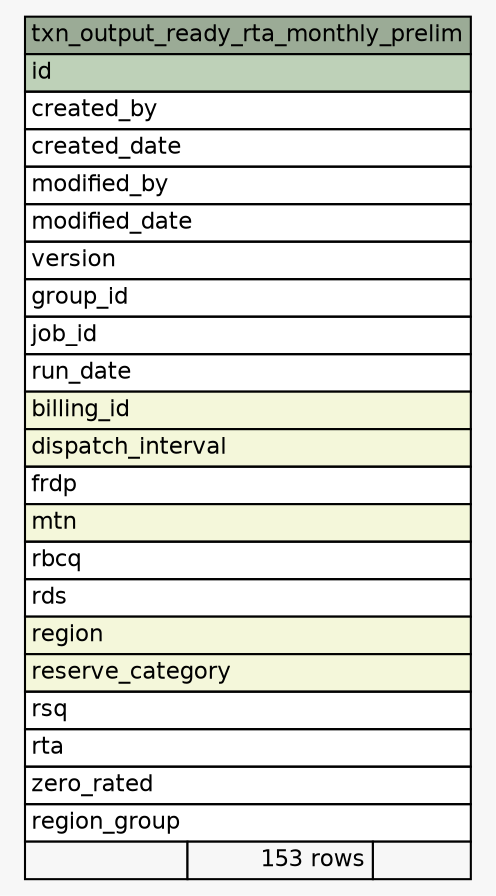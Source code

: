 // dot 2.36.0 on Mac OS X 10.12.6
// SchemaSpy rev 590
digraph "txn_output_ready_rta_monthly_prelim" {
  graph [
    rankdir="RL"
    bgcolor="#f7f7f7"
    nodesep="0.18"
    ranksep="0.46"
    fontname="Helvetica"
    fontsize="11"
  ];
  node [
    fontname="Helvetica"
    fontsize="11"
    shape="plaintext"
  ];
  edge [
    arrowsize="0.8"
  ];
  "txn_output_ready_rta_monthly_prelim" [
    label=<
    <TABLE BORDER="0" CELLBORDER="1" CELLSPACING="0" BGCOLOR="#ffffff">
      <TR><TD COLSPAN="3" BGCOLOR="#9bab96" ALIGN="CENTER">txn_output_ready_rta_monthly_prelim</TD></TR>
      <TR><TD PORT="id" COLSPAN="3" BGCOLOR="#bed1b8" ALIGN="LEFT">id</TD></TR>
      <TR><TD PORT="created_by" COLSPAN="3" ALIGN="LEFT">created_by</TD></TR>
      <TR><TD PORT="created_date" COLSPAN="3" ALIGN="LEFT">created_date</TD></TR>
      <TR><TD PORT="modified_by" COLSPAN="3" ALIGN="LEFT">modified_by</TD></TR>
      <TR><TD PORT="modified_date" COLSPAN="3" ALIGN="LEFT">modified_date</TD></TR>
      <TR><TD PORT="version" COLSPAN="3" ALIGN="LEFT">version</TD></TR>
      <TR><TD PORT="group_id" COLSPAN="3" ALIGN="LEFT">group_id</TD></TR>
      <TR><TD PORT="job_id" COLSPAN="3" ALIGN="LEFT">job_id</TD></TR>
      <TR><TD PORT="run_date" COLSPAN="3" ALIGN="LEFT">run_date</TD></TR>
      <TR><TD PORT="billing_id" COLSPAN="3" BGCOLOR="#f4f7da" ALIGN="LEFT">billing_id</TD></TR>
      <TR><TD PORT="dispatch_interval" COLSPAN="3" BGCOLOR="#f4f7da" ALIGN="LEFT">dispatch_interval</TD></TR>
      <TR><TD PORT="frdp" COLSPAN="3" ALIGN="LEFT">frdp</TD></TR>
      <TR><TD PORT="mtn" COLSPAN="3" BGCOLOR="#f4f7da" ALIGN="LEFT">mtn</TD></TR>
      <TR><TD PORT="rbcq" COLSPAN="3" ALIGN="LEFT">rbcq</TD></TR>
      <TR><TD PORT="rds" COLSPAN="3" ALIGN="LEFT">rds</TD></TR>
      <TR><TD PORT="region" COLSPAN="3" BGCOLOR="#f4f7da" ALIGN="LEFT">region</TD></TR>
      <TR><TD PORT="reserve_category" COLSPAN="3" BGCOLOR="#f4f7da" ALIGN="LEFT">reserve_category</TD></TR>
      <TR><TD PORT="rsq" COLSPAN="3" ALIGN="LEFT">rsq</TD></TR>
      <TR><TD PORT="rta" COLSPAN="3" ALIGN="LEFT">rta</TD></TR>
      <TR><TD PORT="zero_rated" COLSPAN="3" ALIGN="LEFT">zero_rated</TD></TR>
      <TR><TD PORT="region_group" COLSPAN="3" ALIGN="LEFT">region_group</TD></TR>
      <TR><TD ALIGN="LEFT" BGCOLOR="#f7f7f7">  </TD><TD ALIGN="RIGHT" BGCOLOR="#f7f7f7">153 rows</TD><TD ALIGN="RIGHT" BGCOLOR="#f7f7f7">  </TD></TR>
    </TABLE>>
    URL="tables/txn_output_ready_rta_monthly_prelim.html"
    tooltip="txn_output_ready_rta_monthly_prelim"
  ];
}
